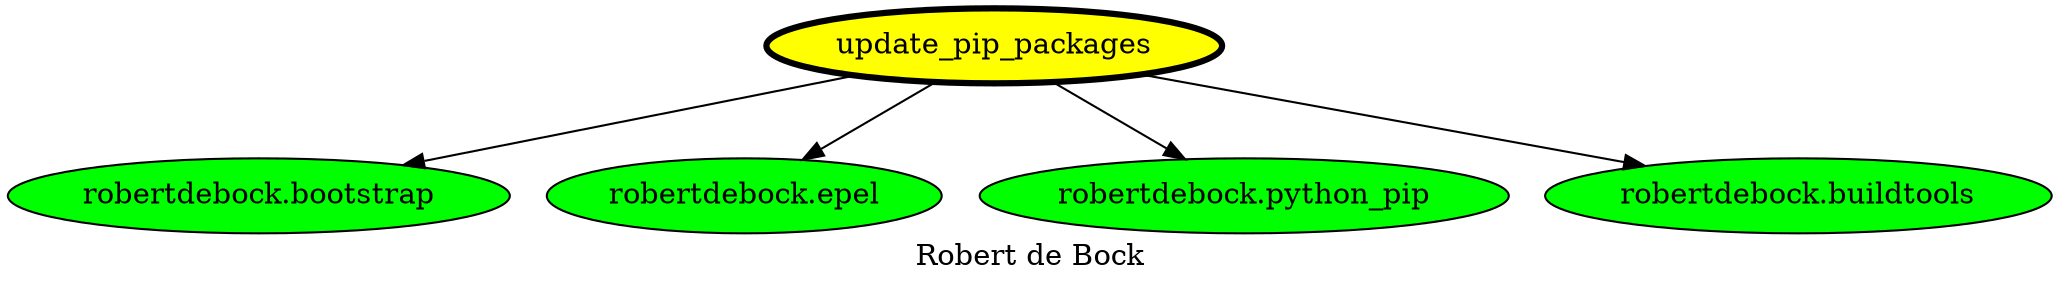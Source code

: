digraph PhiloDilemma {
  label = "Robert de Bock" ;
  overlap=false
  {
    "update_pip_packages" [fillcolor=yellow style=filled penwidth=3]
    "robertdebock.bootstrap" [fillcolor=green style=filled]
    "robertdebock.epel" [fillcolor=green style=filled]
    "robertdebock.python_pip" [fillcolor=green style=filled]
    "robertdebock.buildtools" [fillcolor=green style=filled]
  }
  "update_pip_packages" -> "robertdebock.bootstrap"
  "update_pip_packages" -> "robertdebock.epel"
  "update_pip_packages" -> "robertdebock.python_pip"
  "update_pip_packages" -> "robertdebock.buildtools"
}
